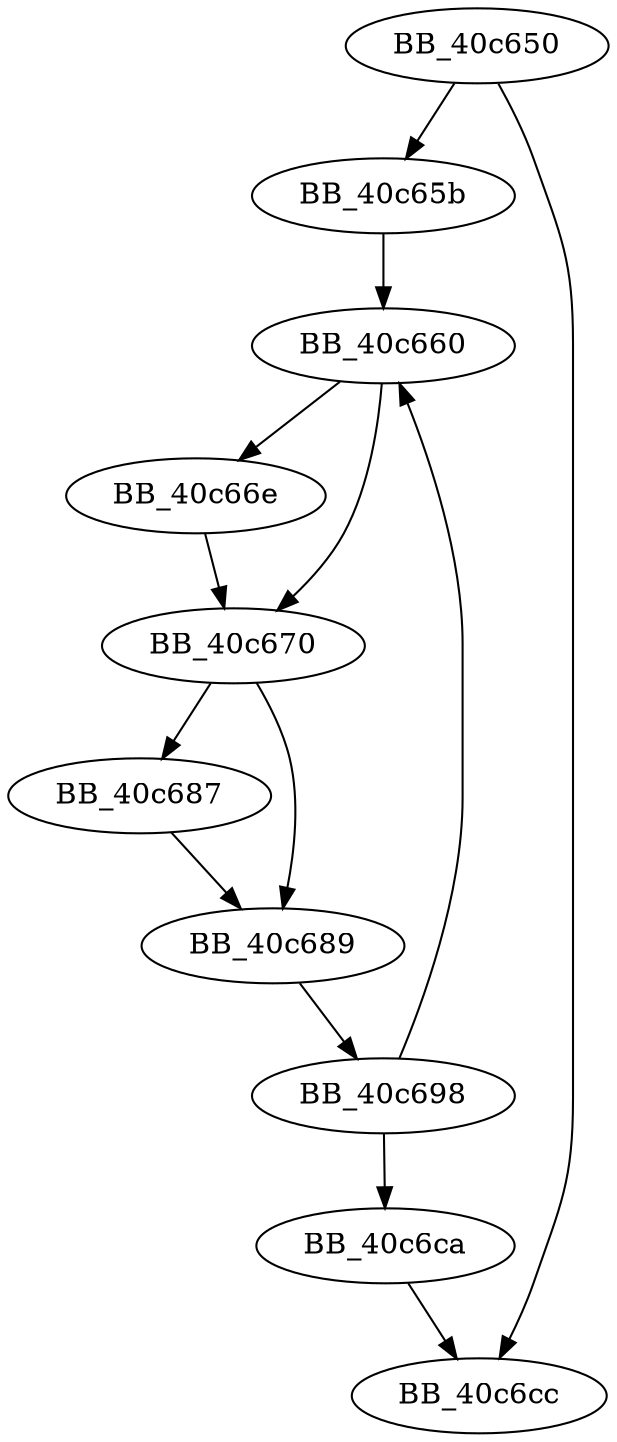 DiGraph sub_40C650{
BB_40c650->BB_40c65b
BB_40c650->BB_40c6cc
BB_40c65b->BB_40c660
BB_40c660->BB_40c66e
BB_40c660->BB_40c670
BB_40c66e->BB_40c670
BB_40c670->BB_40c687
BB_40c670->BB_40c689
BB_40c687->BB_40c689
BB_40c689->BB_40c698
BB_40c698->BB_40c660
BB_40c698->BB_40c6ca
BB_40c6ca->BB_40c6cc
}
